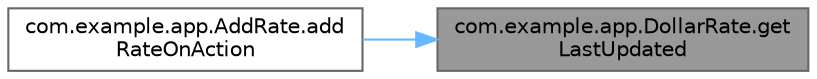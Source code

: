 digraph "com.example.app.DollarRate.getLastUpdated"
{
 // LATEX_PDF_SIZE
  bgcolor="transparent";
  edge [fontname=Helvetica,fontsize=10,labelfontname=Helvetica,labelfontsize=10];
  node [fontname=Helvetica,fontsize=10,shape=box,height=0.2,width=0.4];
  rankdir="RL";
  Node1 [id="Node000001",label="com.example.app.DollarRate.get\lLastUpdated",height=0.2,width=0.4,color="gray40", fillcolor="grey60", style="filled", fontcolor="black",tooltip=" "];
  Node1 -> Node2 [id="edge1_Node000001_Node000002",dir="back",color="steelblue1",style="solid",tooltip=" "];
  Node2 [id="Node000002",label="com.example.app.AddRate.add\lRateOnAction",height=0.2,width=0.4,color="grey40", fillcolor="white", style="filled",URL="$classcom_1_1example_1_1app_1_1_add_rate.html#a20ed727781a1724626a8ea2dbee38c75",tooltip=" "];
}
